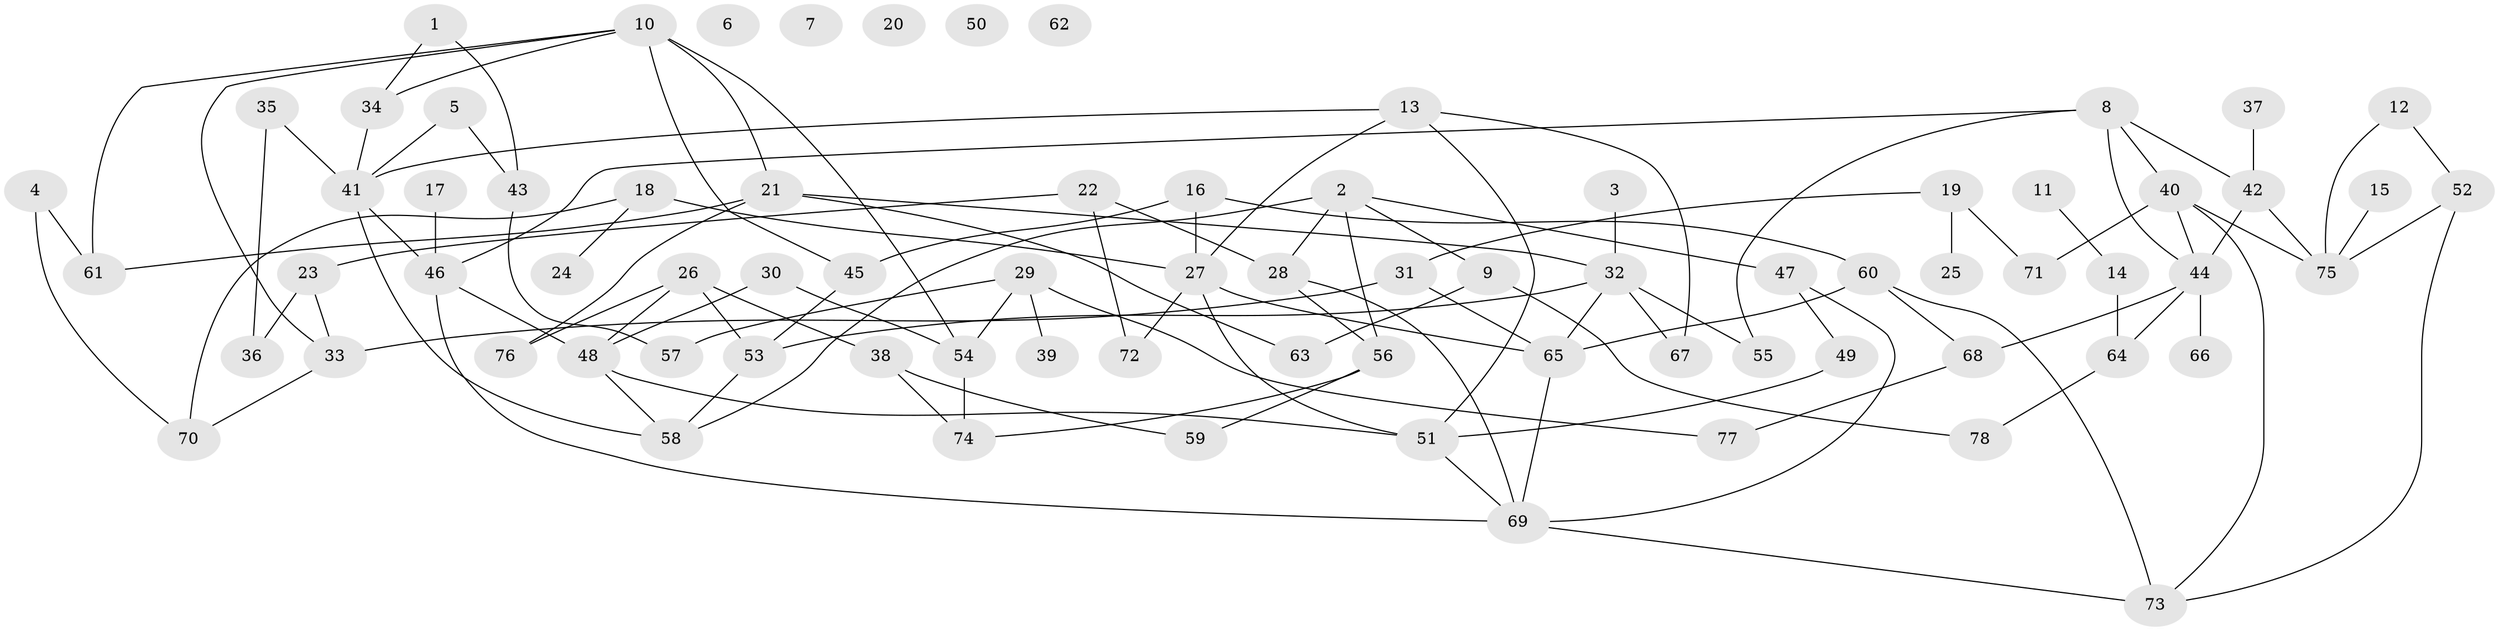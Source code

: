 // Generated by graph-tools (version 1.1) at 2025/33/03/09/25 02:33:30]
// undirected, 78 vertices, 115 edges
graph export_dot {
graph [start="1"]
  node [color=gray90,style=filled];
  1;
  2;
  3;
  4;
  5;
  6;
  7;
  8;
  9;
  10;
  11;
  12;
  13;
  14;
  15;
  16;
  17;
  18;
  19;
  20;
  21;
  22;
  23;
  24;
  25;
  26;
  27;
  28;
  29;
  30;
  31;
  32;
  33;
  34;
  35;
  36;
  37;
  38;
  39;
  40;
  41;
  42;
  43;
  44;
  45;
  46;
  47;
  48;
  49;
  50;
  51;
  52;
  53;
  54;
  55;
  56;
  57;
  58;
  59;
  60;
  61;
  62;
  63;
  64;
  65;
  66;
  67;
  68;
  69;
  70;
  71;
  72;
  73;
  74;
  75;
  76;
  77;
  78;
  1 -- 34;
  1 -- 43;
  2 -- 9;
  2 -- 28;
  2 -- 47;
  2 -- 56;
  2 -- 58;
  3 -- 32;
  4 -- 61;
  4 -- 70;
  5 -- 41;
  5 -- 43;
  8 -- 40;
  8 -- 42;
  8 -- 44;
  8 -- 46;
  8 -- 55;
  9 -- 63;
  9 -- 78;
  10 -- 21;
  10 -- 33;
  10 -- 34;
  10 -- 45;
  10 -- 54;
  10 -- 61;
  11 -- 14;
  12 -- 52;
  12 -- 75;
  13 -- 27;
  13 -- 41;
  13 -- 51;
  13 -- 67;
  14 -- 64;
  15 -- 75;
  16 -- 27;
  16 -- 45;
  16 -- 60;
  17 -- 46;
  18 -- 24;
  18 -- 27;
  18 -- 70;
  19 -- 25;
  19 -- 31;
  19 -- 71;
  21 -- 32;
  21 -- 61;
  21 -- 63;
  21 -- 76;
  22 -- 23;
  22 -- 28;
  22 -- 72;
  23 -- 33;
  23 -- 36;
  26 -- 38;
  26 -- 48;
  26 -- 53;
  26 -- 76;
  27 -- 51;
  27 -- 65;
  27 -- 72;
  28 -- 56;
  28 -- 69;
  29 -- 39;
  29 -- 54;
  29 -- 57;
  29 -- 77;
  30 -- 48;
  30 -- 54;
  31 -- 33;
  31 -- 65;
  32 -- 53;
  32 -- 55;
  32 -- 65;
  32 -- 67;
  33 -- 70;
  34 -- 41;
  35 -- 36;
  35 -- 41;
  37 -- 42;
  38 -- 59;
  38 -- 74;
  40 -- 44;
  40 -- 71;
  40 -- 73;
  40 -- 75;
  41 -- 46;
  41 -- 58;
  42 -- 44;
  42 -- 75;
  43 -- 57;
  44 -- 64;
  44 -- 66;
  44 -- 68;
  45 -- 53;
  46 -- 48;
  46 -- 69;
  47 -- 49;
  47 -- 69;
  48 -- 51;
  48 -- 58;
  49 -- 51;
  51 -- 69;
  52 -- 73;
  52 -- 75;
  53 -- 58;
  54 -- 74;
  56 -- 59;
  56 -- 74;
  60 -- 65;
  60 -- 68;
  60 -- 73;
  64 -- 78;
  65 -- 69;
  68 -- 77;
  69 -- 73;
}
